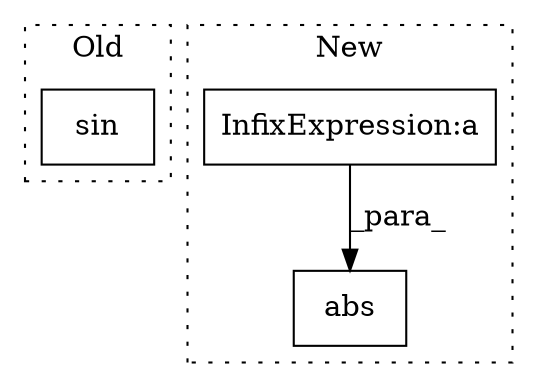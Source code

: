 digraph G {
subgraph cluster0 {
1 [label="sin" a="32" s="1004,1018" l="4,1" shape="box"];
label = "Old";
style="dotted";
}
subgraph cluster1 {
2 [label="abs" a="32" s="921,944" l="4,1" shape="box"];
3 [label="InfixExpression:a" a="27" s="866" l="3" shape="box"];
label = "New";
style="dotted";
}
3 -> 2 [label="_para_"];
}